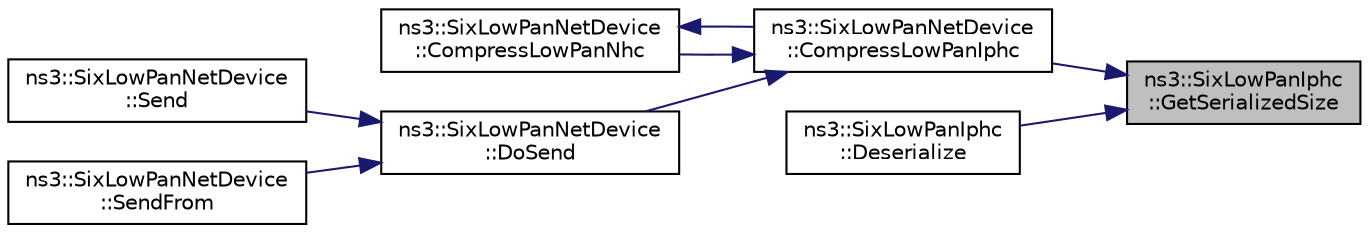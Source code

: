 digraph "ns3::SixLowPanIphc::GetSerializedSize"
{
 // LATEX_PDF_SIZE
  edge [fontname="Helvetica",fontsize="10",labelfontname="Helvetica",labelfontsize="10"];
  node [fontname="Helvetica",fontsize="10",shape=record];
  rankdir="RL";
  Node1 [label="ns3::SixLowPanIphc\l::GetSerializedSize",height=0.2,width=0.4,color="black", fillcolor="grey75", style="filled", fontcolor="black",tooltip="Get the serialized size of the packet."];
  Node1 -> Node2 [dir="back",color="midnightblue",fontsize="10",style="solid",fontname="Helvetica"];
  Node2 [label="ns3::SixLowPanNetDevice\l::CompressLowPanIphc",height=0.2,width=0.4,color="black", fillcolor="white", style="filled",URL="$classns3_1_1_six_low_pan_net_device.html#a67bf1501ba018d90c5bdb442371a3722",tooltip="Compress the headers according to IPHC compression."];
  Node2 -> Node3 [dir="back",color="midnightblue",fontsize="10",style="solid",fontname="Helvetica"];
  Node3 [label="ns3::SixLowPanNetDevice\l::CompressLowPanNhc",height=0.2,width=0.4,color="black", fillcolor="white", style="filled",URL="$classns3_1_1_six_low_pan_net_device.html#a41d34fd1612e7e6911614fadfef6ab67",tooltip="Compress the headers according to NHC compression."];
  Node3 -> Node2 [dir="back",color="midnightblue",fontsize="10",style="solid",fontname="Helvetica"];
  Node2 -> Node4 [dir="back",color="midnightblue",fontsize="10",style="solid",fontname="Helvetica"];
  Node4 [label="ns3::SixLowPanNetDevice\l::DoSend",height=0.2,width=0.4,color="black", fillcolor="white", style="filled",URL="$classns3_1_1_six_low_pan_net_device.html#a0cd8b4fc52f256bd7743310434ac4680",tooltip=" "];
  Node4 -> Node5 [dir="back",color="midnightblue",fontsize="10",style="solid",fontname="Helvetica"];
  Node5 [label="ns3::SixLowPanNetDevice\l::Send",height=0.2,width=0.4,color="black", fillcolor="white", style="filled",URL="$classns3_1_1_six_low_pan_net_device.html#a6566ae05fbc295d8cd22166b6b2c28ea",tooltip=" "];
  Node4 -> Node6 [dir="back",color="midnightblue",fontsize="10",style="solid",fontname="Helvetica"];
  Node6 [label="ns3::SixLowPanNetDevice\l::SendFrom",height=0.2,width=0.4,color="black", fillcolor="white", style="filled",URL="$classns3_1_1_six_low_pan_net_device.html#aec79675091efa676370a4f9e6f4127e3",tooltip=" "];
  Node1 -> Node7 [dir="back",color="midnightblue",fontsize="10",style="solid",fontname="Helvetica"];
  Node7 [label="ns3::SixLowPanIphc\l::Deserialize",height=0.2,width=0.4,color="black", fillcolor="white", style="filled",URL="$classns3_1_1_six_low_pan_iphc.html#a440f2c49e023aea9c5dd19052e08cddc",tooltip="Deserialize the packet."];
}

